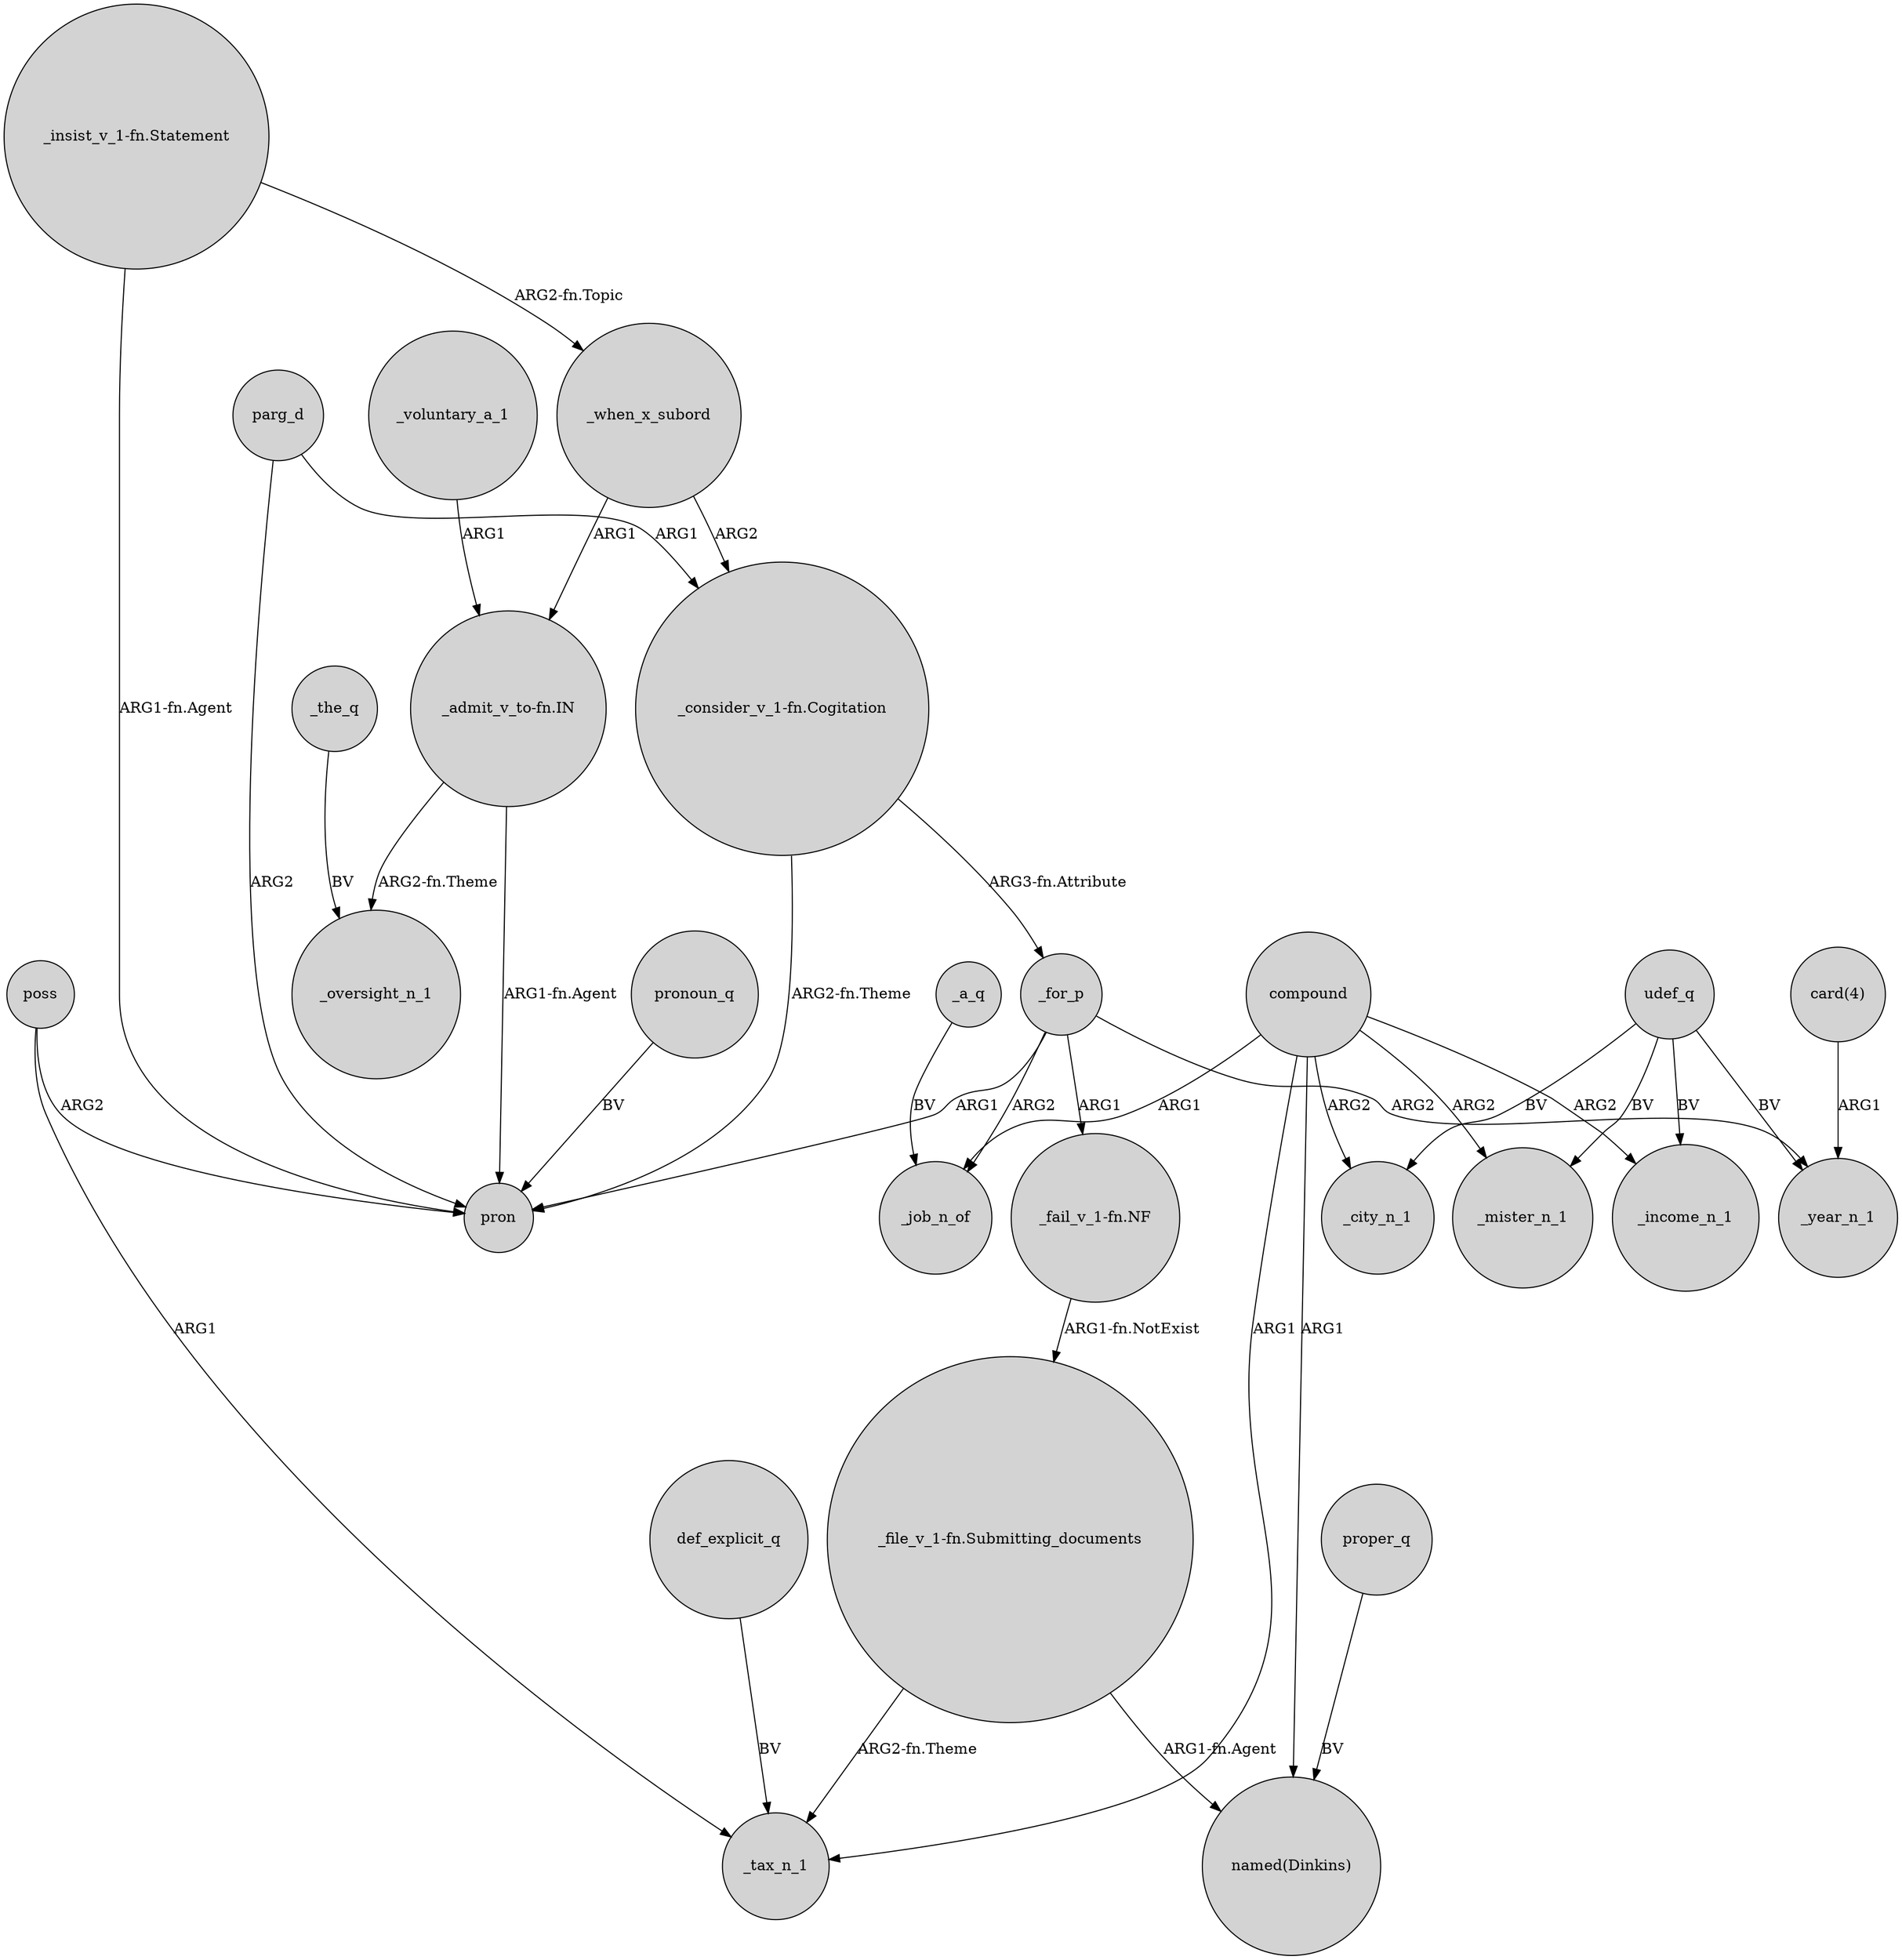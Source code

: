 digraph {
	node [shape=circle style=filled]
	"_admit_v_to-fn.IN" -> _oversight_n_1 [label="ARG2-fn.Theme"]
	_for_p -> _job_n_of [label=ARG2]
	_the_q -> _oversight_n_1 [label=BV]
	poss -> pron [label=ARG2]
	poss -> _tax_n_1 [label=ARG1]
	_for_p -> _year_n_1 [label=ARG2]
	compound -> _mister_n_1 [label=ARG2]
	def_explicit_q -> _tax_n_1 [label=BV]
	_a_q -> _job_n_of [label=BV]
	"card(4)" -> _year_n_1 [label=ARG1]
	"_insist_v_1-fn.Statement" -> _when_x_subord [label="ARG2-fn.Topic"]
	udef_q -> _mister_n_1 [label=BV]
	compound -> _city_n_1 [label=ARG2]
	"_file_v_1-fn.Submitting_documents" -> "named(Dinkins)" [label="ARG1-fn.Agent"]
	compound -> _tax_n_1 [label=ARG1]
	parg_d -> pron [label=ARG2]
	udef_q -> _city_n_1 [label=BV]
	compound -> "named(Dinkins)" [label=ARG1]
	compound -> _income_n_1 [label=ARG2]
	parg_d -> "_consider_v_1-fn.Cogitation" [label=ARG1]
	pronoun_q -> pron [label=BV]
	compound -> _job_n_of [label=ARG1]
	_for_p -> pron [label=ARG1]
	_voluntary_a_1 -> "_admit_v_to-fn.IN" [label=ARG1]
	"_consider_v_1-fn.Cogitation" -> pron [label="ARG2-fn.Theme"]
	_for_p -> "_fail_v_1-fn.NF" [label=ARG1]
	"_insist_v_1-fn.Statement" -> pron [label="ARG1-fn.Agent"]
	udef_q -> _year_n_1 [label=BV]
	"_fail_v_1-fn.NF" -> "_file_v_1-fn.Submitting_documents" [label="ARG1-fn.NotExist"]
	"_consider_v_1-fn.Cogitation" -> _for_p [label="ARG3-fn.Attribute"]
	"_file_v_1-fn.Submitting_documents" -> _tax_n_1 [label="ARG2-fn.Theme"]
	_when_x_subord -> "_consider_v_1-fn.Cogitation" [label=ARG2]
	_when_x_subord -> "_admit_v_to-fn.IN" [label=ARG1]
	"_admit_v_to-fn.IN" -> pron [label="ARG1-fn.Agent"]
	proper_q -> "named(Dinkins)" [label=BV]
	udef_q -> _income_n_1 [label=BV]
}
